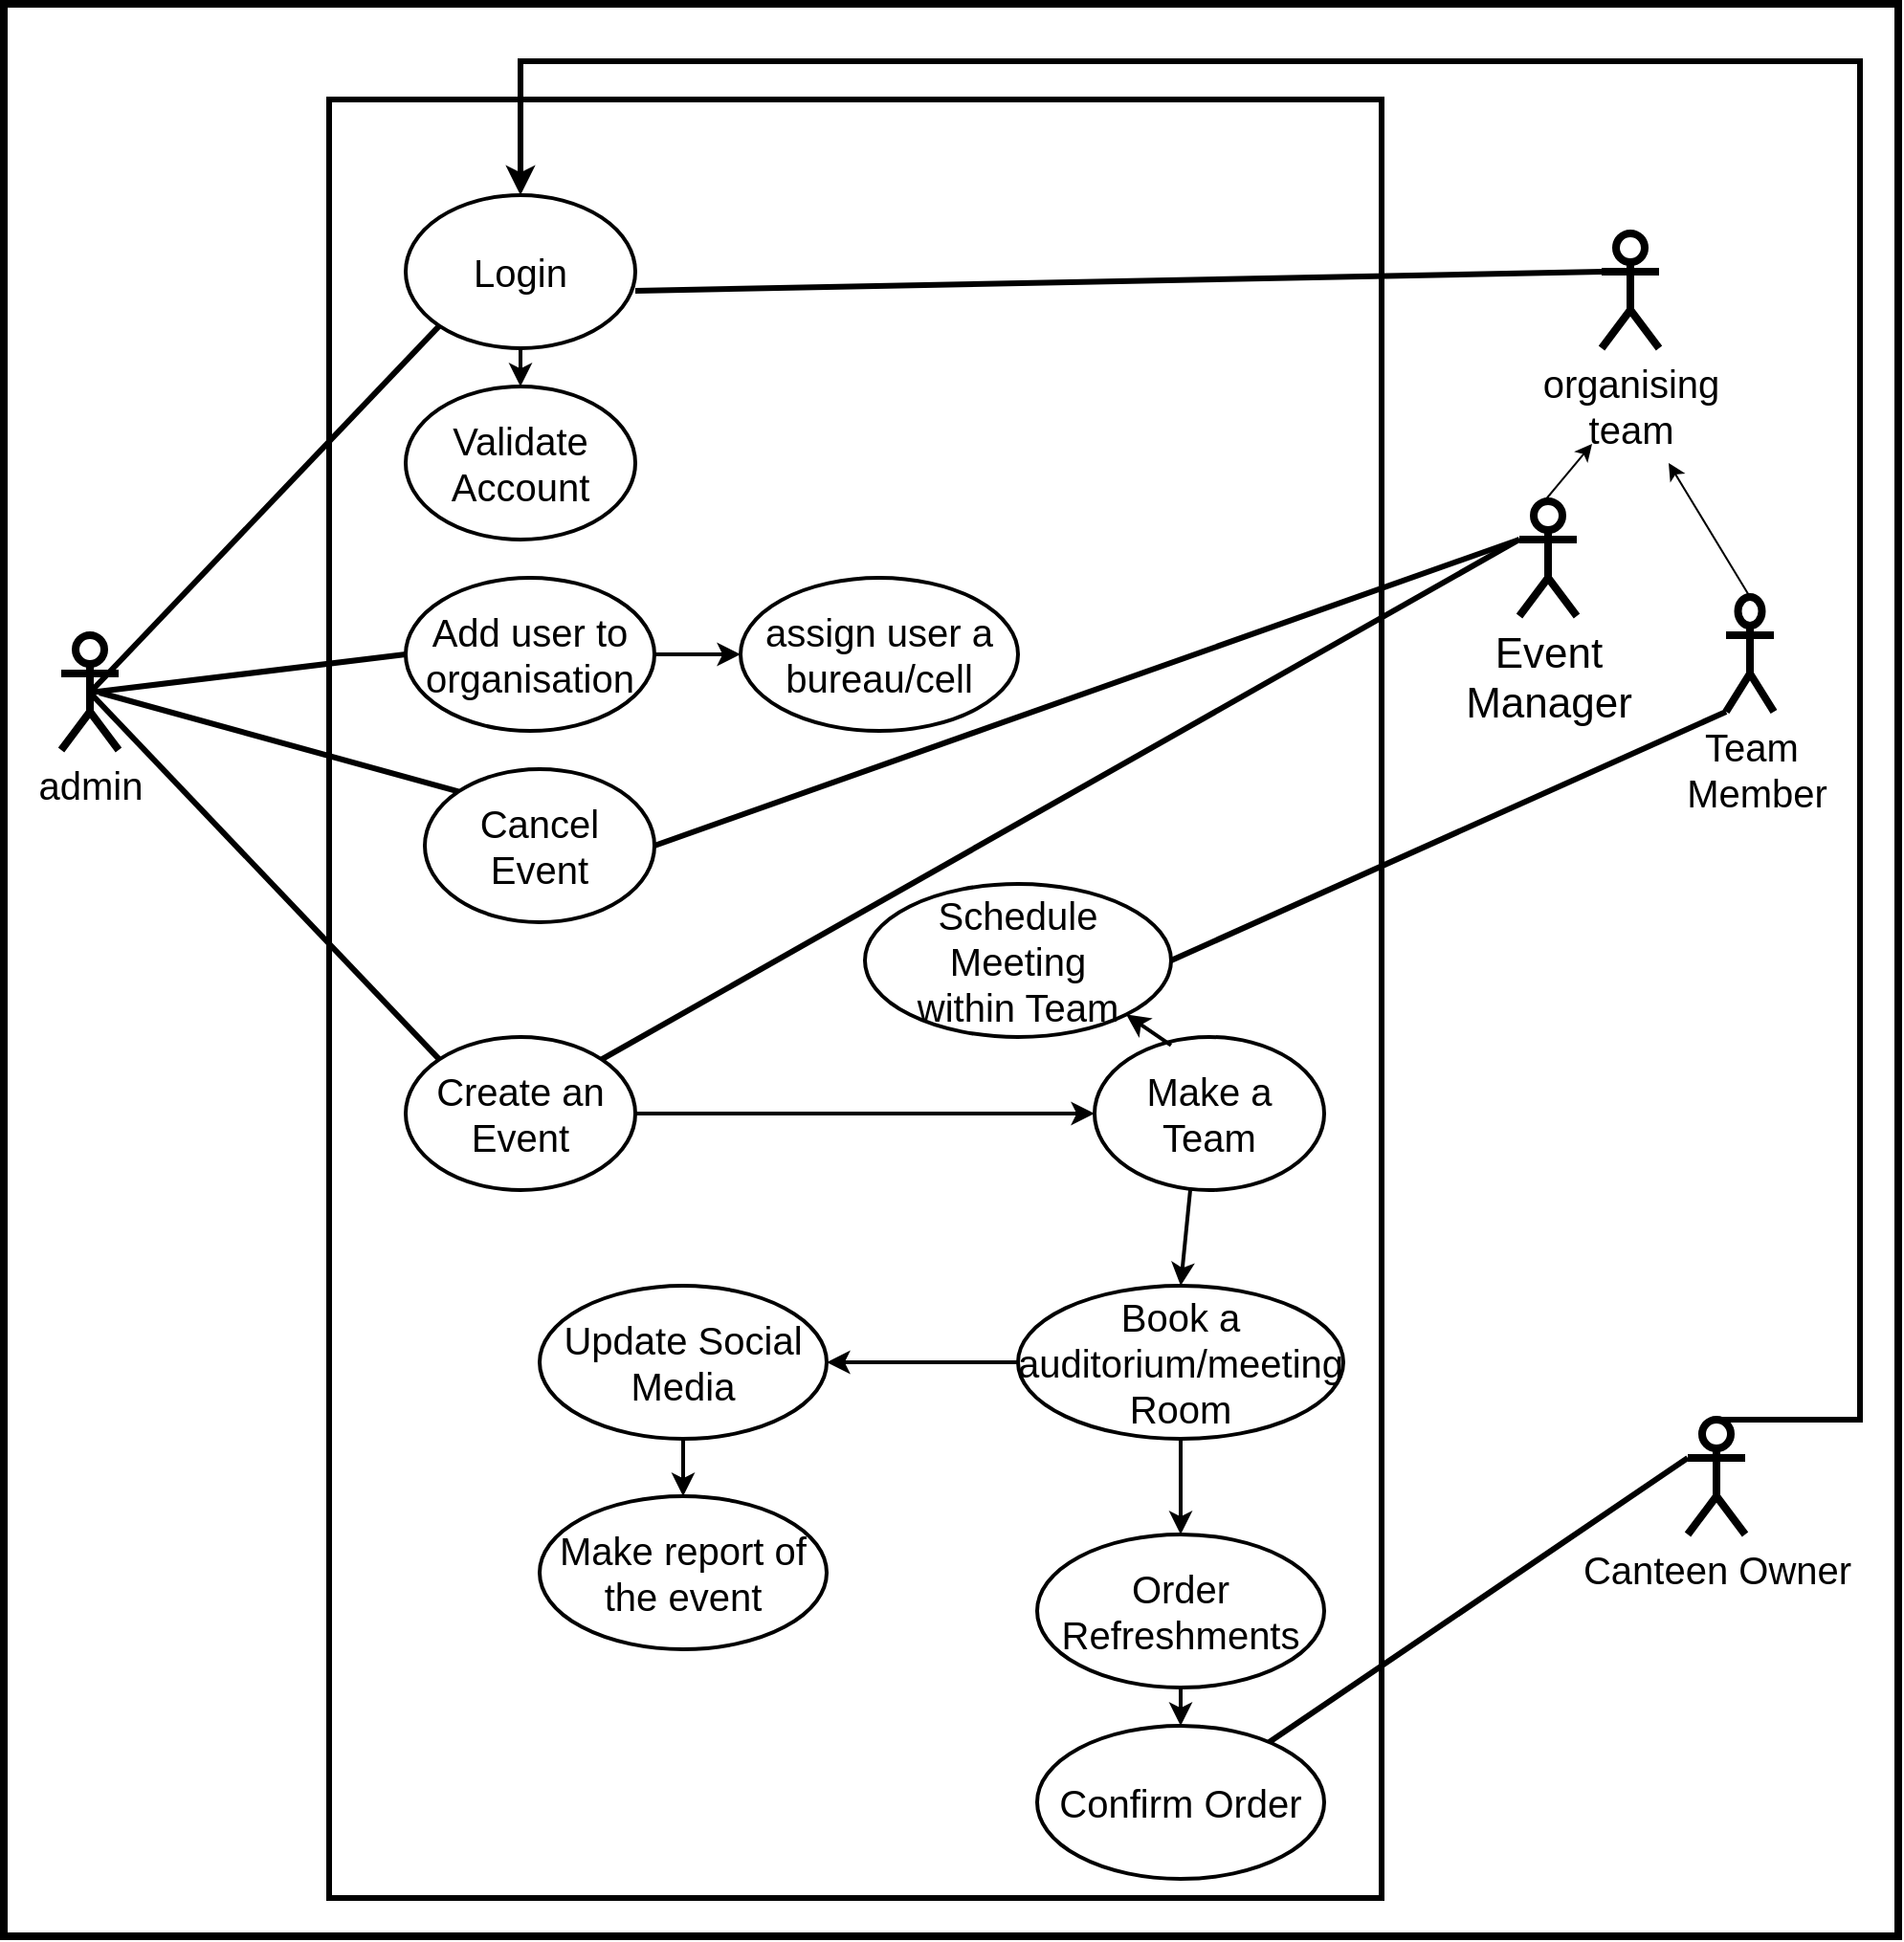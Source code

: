 <mxfile version="17.1.3" type="github">
  <diagram id="72xdUwbH5XGnH5m5ktAG" name="Page-1">
    <mxGraphModel dx="2400" dy="1488" grid="1" gridSize="10" guides="1" tooltips="1" connect="1" arrows="1" fold="1" page="1" pageScale="1" pageWidth="850" pageHeight="1100" math="0" shadow="0">
      <root>
        <mxCell id="0" />
        <mxCell id="1" parent="0" />
        <mxCell id="xTvyXRYa4b6-l9Pv-uVp-2" value="" style="rounded=0;whiteSpace=wrap;html=1;strokeWidth=4;" parent="1" vertex="1">
          <mxGeometry x="350" y="470" width="990" height="1010" as="geometry" />
        </mxCell>
        <mxCell id="xTvyXRYa4b6-l9Pv-uVp-1" value="admin&lt;br style=&quot;font-size: 20px;&quot;&gt;" style="shape=umlActor;verticalLabelPosition=bottom;verticalAlign=top;html=1;outlineConnect=0;strokeWidth=4;fontSize=20;" parent="1" vertex="1">
          <mxGeometry x="380" y="800" width="30" height="60" as="geometry" />
        </mxCell>
        <mxCell id="m2_T-DbBgN0hlFFA3NLw-1" value="" style="ellipse;whiteSpace=wrap;html=1;" parent="1" vertex="1">
          <mxGeometry x="520" y="620" width="120" height="80" as="geometry" />
        </mxCell>
        <mxCell id="m2_T-DbBgN0hlFFA3NLw-3" value="" style="rounded=0;whiteSpace=wrap;html=1;strokeWidth=3;" parent="1" vertex="1">
          <mxGeometry x="520" y="520" width="550" height="940" as="geometry" />
        </mxCell>
        <mxCell id="N2GpOZxIEXrOJVGLXKo0-23" style="edgeStyle=orthogonalEdgeStyle;rounded=0;orthogonalLoop=1;jettySize=auto;html=1;exitX=0.5;exitY=1;exitDx=0;exitDy=0;entryX=0.5;entryY=0;entryDx=0;entryDy=0;strokeWidth=2;" parent="1" source="N2GpOZxIEXrOJVGLXKo0-2" target="N2GpOZxIEXrOJVGLXKo0-3" edge="1">
          <mxGeometry relative="1" as="geometry" />
        </mxCell>
        <mxCell id="N2GpOZxIEXrOJVGLXKo0-2" value="Login" style="ellipse;whiteSpace=wrap;html=1;strokeWidth=2;fontSize=20;" parent="1" vertex="1">
          <mxGeometry x="560" y="570" width="120" height="80" as="geometry" />
        </mxCell>
        <mxCell id="N2GpOZxIEXrOJVGLXKo0-3" value="Validate Account" style="ellipse;whiteSpace=wrap;html=1;strokeWidth=2;fontSize=20;" parent="1" vertex="1">
          <mxGeometry x="560" y="670" width="120" height="80" as="geometry" />
        </mxCell>
        <mxCell id="N2GpOZxIEXrOJVGLXKo0-4" value="Create an Event" style="ellipse;whiteSpace=wrap;html=1;strokeWidth=2;fontSize=20;" parent="1" vertex="1">
          <mxGeometry x="560" y="1010" width="120" height="80" as="geometry" />
        </mxCell>
        <mxCell id="N2GpOZxIEXrOJVGLXKo0-34" style="rounded=0;orthogonalLoop=1;jettySize=auto;html=1;strokeWidth=2;entryX=0.5;entryY=0;entryDx=0;entryDy=0;" parent="1" target="N2GpOZxIEXrOJVGLXKo0-6" edge="1">
          <mxGeometry relative="1" as="geometry">
            <mxPoint x="970" y="1090" as="sourcePoint" />
          </mxGeometry>
        </mxCell>
        <mxCell id="N2GpOZxIEXrOJVGLXKo0-5" value="Make a Team" style="ellipse;whiteSpace=wrap;html=1;strokeWidth=2;fontSize=20;" parent="1" vertex="1">
          <mxGeometry x="920" y="1010" width="120" height="80" as="geometry" />
        </mxCell>
        <mxCell id="N2GpOZxIEXrOJVGLXKo0-38" style="edgeStyle=orthogonalEdgeStyle;rounded=0;orthogonalLoop=1;jettySize=auto;html=1;exitX=0.5;exitY=1;exitDx=0;exitDy=0;entryX=0.5;entryY=0;entryDx=0;entryDy=0;strokeWidth=2;" parent="1" source="N2GpOZxIEXrOJVGLXKo0-6" target="N2GpOZxIEXrOJVGLXKo0-7" edge="1">
          <mxGeometry relative="1" as="geometry" />
        </mxCell>
        <mxCell id="xvBi3D_ek0O3-a3gkkc2-36" style="rounded=0;orthogonalLoop=1;jettySize=auto;html=1;entryX=1;entryY=0.5;entryDx=0;entryDy=0;strokeWidth=2;" parent="1" target="N2GpOZxIEXrOJVGLXKo0-26" edge="1">
          <mxGeometry relative="1" as="geometry">
            <mxPoint x="940" y="1180" as="sourcePoint" />
          </mxGeometry>
        </mxCell>
        <mxCell id="N2GpOZxIEXrOJVGLXKo0-6" value="Book a auditorium/meeting Room" style="ellipse;whiteSpace=wrap;html=1;strokeWidth=2;fontSize=20;" parent="1" vertex="1">
          <mxGeometry x="880" y="1140" width="170" height="80" as="geometry" />
        </mxCell>
        <mxCell id="xvBi3D_ek0O3-a3gkkc2-37" style="edgeStyle=orthogonalEdgeStyle;rounded=0;orthogonalLoop=1;jettySize=auto;html=1;exitX=0.5;exitY=1;exitDx=0;exitDy=0;entryX=0.5;entryY=0;entryDx=0;entryDy=0;strokeWidth=2;" parent="1" source="N2GpOZxIEXrOJVGLXKo0-7" target="xvBi3D_ek0O3-a3gkkc2-32" edge="1">
          <mxGeometry relative="1" as="geometry" />
        </mxCell>
        <mxCell id="N2GpOZxIEXrOJVGLXKo0-7" value="Order Refreshments" style="ellipse;whiteSpace=wrap;html=1;strokeWidth=2;fontSize=20;" parent="1" vertex="1">
          <mxGeometry x="890" y="1270" width="150" height="80" as="geometry" />
        </mxCell>
        <mxCell id="N2GpOZxIEXrOJVGLXKo0-9" value="organising&lt;br&gt;team" style="shape=umlActor;verticalLabelPosition=bottom;verticalAlign=top;html=1;outlineConnect=0;strokeWidth=4;fontSize=20;" parent="1" vertex="1">
          <mxGeometry x="1185" y="590" width="30" height="60" as="geometry" />
        </mxCell>
        <mxCell id="N2GpOZxIEXrOJVGLXKo0-11" value="Cancel Event" style="ellipse;whiteSpace=wrap;html=1;strokeWidth=2;fontSize=20;" parent="1" vertex="1">
          <mxGeometry x="570" y="870" width="120" height="80" as="geometry" />
        </mxCell>
        <mxCell id="xvBi3D_ek0O3-a3gkkc2-22" style="edgeStyle=orthogonalEdgeStyle;rounded=0;orthogonalLoop=1;jettySize=auto;html=1;exitX=1;exitY=0.5;exitDx=0;exitDy=0;entryX=0;entryY=0.5;entryDx=0;entryDy=0;strokeWidth=2;" parent="1" source="N2GpOZxIEXrOJVGLXKo0-20" target="xvBi3D_ek0O3-a3gkkc2-21" edge="1">
          <mxGeometry relative="1" as="geometry" />
        </mxCell>
        <mxCell id="N2GpOZxIEXrOJVGLXKo0-20" value="Add user to organisation" style="ellipse;whiteSpace=wrap;html=1;strokeWidth=2;fontSize=20;" parent="1" vertex="1">
          <mxGeometry x="560" y="770" width="130" height="80" as="geometry" />
        </mxCell>
        <mxCell id="N2GpOZxIEXrOJVGLXKo0-21" value="" style="endArrow=none;html=1;rounded=0;entryX=0;entryY=1;entryDx=0;entryDy=0;strokeWidth=3;" parent="1" target="N2GpOZxIEXrOJVGLXKo0-2" edge="1">
          <mxGeometry width="50" height="50" relative="1" as="geometry">
            <mxPoint x="395" y="830" as="sourcePoint" />
            <mxPoint x="560" y="600" as="targetPoint" />
          </mxGeometry>
        </mxCell>
        <mxCell id="N2GpOZxIEXrOJVGLXKo0-25" value="" style="endArrow=none;html=1;rounded=0;exitX=0.5;exitY=0.5;exitDx=0;exitDy=0;exitPerimeter=0;entryX=0;entryY=0.5;entryDx=0;entryDy=0;strokeWidth=3;" parent="1" source="xTvyXRYa4b6-l9Pv-uVp-1" target="N2GpOZxIEXrOJVGLXKo0-20" edge="1">
          <mxGeometry width="50" height="50" relative="1" as="geometry">
            <mxPoint x="770" y="1010" as="sourcePoint" />
            <mxPoint x="820" y="960" as="targetPoint" />
          </mxGeometry>
        </mxCell>
        <mxCell id="xvBi3D_ek0O3-a3gkkc2-3" style="edgeStyle=orthogonalEdgeStyle;rounded=0;orthogonalLoop=1;jettySize=auto;html=1;exitX=0.5;exitY=1;exitDx=0;exitDy=0;entryX=0.5;entryY=0;entryDx=0;entryDy=0;strokeWidth=2;" parent="1" source="N2GpOZxIEXrOJVGLXKo0-26" target="xvBi3D_ek0O3-a3gkkc2-2" edge="1">
          <mxGeometry relative="1" as="geometry" />
        </mxCell>
        <mxCell id="N2GpOZxIEXrOJVGLXKo0-26" value="Update Social Media" style="ellipse;whiteSpace=wrap;html=1;strokeWidth=2;fontSize=20;" parent="1" vertex="1">
          <mxGeometry x="630" y="1140" width="150" height="80" as="geometry" />
        </mxCell>
        <mxCell id="N2GpOZxIEXrOJVGLXKo0-40" value="" style="endArrow=none;html=1;rounded=0;exitX=0.5;exitY=0.5;exitDx=0;exitDy=0;exitPerimeter=0;entryX=0;entryY=0;entryDx=0;entryDy=0;strokeWidth=3;" parent="1" source="xTvyXRYa4b6-l9Pv-uVp-1" target="N2GpOZxIEXrOJVGLXKo0-4" edge="1">
          <mxGeometry width="50" height="50" relative="1" as="geometry">
            <mxPoint x="520" y="930" as="sourcePoint" />
            <mxPoint x="570" y="880" as="targetPoint" />
          </mxGeometry>
        </mxCell>
        <mxCell id="N2GpOZxIEXrOJVGLXKo0-41" value="" style="endArrow=none;html=1;rounded=0;entryX=0;entryY=0;entryDx=0;entryDy=0;strokeWidth=3;" parent="1" target="N2GpOZxIEXrOJVGLXKo0-11" edge="1">
          <mxGeometry width="50" height="50" relative="1" as="geometry">
            <mxPoint x="400" y="830" as="sourcePoint" />
            <mxPoint x="560" y="1120" as="targetPoint" />
          </mxGeometry>
        </mxCell>
        <mxCell id="xvBi3D_ek0O3-a3gkkc2-2" value="Make report of the event" style="ellipse;whiteSpace=wrap;html=1;strokeWidth=2;fontSize=20;" parent="1" vertex="1">
          <mxGeometry x="630" y="1250" width="150" height="80" as="geometry" />
        </mxCell>
        <mxCell id="xvBi3D_ek0O3-a3gkkc2-4" value="Event &lt;br&gt;Manager" style="shape=umlActor;verticalLabelPosition=bottom;verticalAlign=top;html=1;outlineConnect=0;strokeWidth=4;fontSize=22;" parent="1" vertex="1">
          <mxGeometry x="1142" y="730" width="30" height="60" as="geometry" />
        </mxCell>
        <mxCell id="xvBi3D_ek0O3-a3gkkc2-8" value="" style="endArrow=classic;html=1;rounded=0;" parent="1" edge="1">
          <mxGeometry width="50" height="50" relative="1" as="geometry">
            <mxPoint x="1155" y="730" as="sourcePoint" />
            <mxPoint x="1180" y="700" as="targetPoint" />
          </mxGeometry>
        </mxCell>
        <mxCell id="xvBi3D_ek0O3-a3gkkc2-9" value="Team&lt;br&gt;&amp;nbsp;Member" style="shape=umlActor;verticalLabelPosition=bottom;verticalAlign=top;html=1;outlineConnect=0;strokeWidth=4;fontSize=20;" parent="1" vertex="1">
          <mxGeometry x="1250" y="780" width="25" height="60" as="geometry" />
        </mxCell>
        <mxCell id="xvBi3D_ek0O3-a3gkkc2-14" value="" style="endArrow=classic;html=1;rounded=0;exitX=0.5;exitY=0;exitDx=0;exitDy=0;exitPerimeter=0;" parent="1" source="xvBi3D_ek0O3-a3gkkc2-9" edge="1">
          <mxGeometry width="50" height="50" relative="1" as="geometry">
            <mxPoint x="1165" y="740" as="sourcePoint" />
            <mxPoint x="1220" y="710" as="targetPoint" />
          </mxGeometry>
        </mxCell>
        <mxCell id="xvBi3D_ek0O3-a3gkkc2-19" value="" style="endArrow=none;html=1;rounded=0;entryX=0;entryY=0.333;entryDx=0;entryDy=0;entryPerimeter=0;strokeWidth=3;" parent="1" target="N2GpOZxIEXrOJVGLXKo0-9" edge="1">
          <mxGeometry width="50" height="50" relative="1" as="geometry">
            <mxPoint x="680" y="620" as="sourcePoint" />
            <mxPoint x="730" y="570" as="targetPoint" />
          </mxGeometry>
        </mxCell>
        <mxCell id="xvBi3D_ek0O3-a3gkkc2-21" value="assign user a bureau/cell" style="ellipse;whiteSpace=wrap;html=1;strokeWidth=2;fontSize=20;" parent="1" vertex="1">
          <mxGeometry x="735" y="770" width="145" height="80" as="geometry" />
        </mxCell>
        <mxCell id="xvBi3D_ek0O3-a3gkkc2-25" value="" style="endArrow=none;html=1;rounded=0;exitX=1;exitY=0;exitDx=0;exitDy=0;entryX=0;entryY=0.333;entryDx=0;entryDy=0;entryPerimeter=0;strokeWidth=3;" parent="1" source="N2GpOZxIEXrOJVGLXKo0-4" target="xvBi3D_ek0O3-a3gkkc2-4" edge="1">
          <mxGeometry width="50" height="50" relative="1" as="geometry">
            <mxPoint x="590" y="970" as="sourcePoint" />
            <mxPoint x="640" y="920" as="targetPoint" />
          </mxGeometry>
        </mxCell>
        <mxCell id="xvBi3D_ek0O3-a3gkkc2-26" value="" style="endArrow=none;html=1;rounded=0;entryX=0;entryY=1;entryDx=0;entryDy=0;entryPerimeter=0;strokeWidth=3;exitX=1;exitY=0.5;exitDx=0;exitDy=0;" parent="1" source="N2GpOZxIEXrOJVGLXKo0-27" target="xvBi3D_ek0O3-a3gkkc2-9" edge="1">
          <mxGeometry width="50" height="50" relative="1" as="geometry">
            <mxPoint x="840" y="1030" as="sourcePoint" />
            <mxPoint x="920" y="860" as="targetPoint" />
            <Array as="points" />
          </mxGeometry>
        </mxCell>
        <mxCell id="xvBi3D_ek0O3-a3gkkc2-42" style="edgeStyle=orthogonalEdgeStyle;rounded=0;orthogonalLoop=1;jettySize=auto;html=1;exitX=0.5;exitY=0;exitDx=0;exitDy=0;exitPerimeter=0;entryX=0.5;entryY=0;entryDx=0;entryDy=0;strokeWidth=3;" parent="1" source="xvBi3D_ek0O3-a3gkkc2-27" target="N2GpOZxIEXrOJVGLXKo0-2" edge="1">
          <mxGeometry relative="1" as="geometry">
            <Array as="points">
              <mxPoint x="1320" y="1210" />
              <mxPoint x="1320" y="500" />
              <mxPoint x="620" y="500" />
            </Array>
          </mxGeometry>
        </mxCell>
        <mxCell id="xvBi3D_ek0O3-a3gkkc2-27" value="Canteen Owner" style="shape=umlActor;verticalLabelPosition=bottom;verticalAlign=top;html=1;outlineConnect=0;strokeWidth=4;fontSize=20;" parent="1" vertex="1">
          <mxGeometry x="1230" y="1210" width="30" height="60" as="geometry" />
        </mxCell>
        <mxCell id="xvBi3D_ek0O3-a3gkkc2-32" value="Confirm Order" style="ellipse;whiteSpace=wrap;html=1;strokeWidth=2;fontSize=20;" parent="1" vertex="1">
          <mxGeometry x="890" y="1370" width="150" height="80" as="geometry" />
        </mxCell>
        <mxCell id="xvBi3D_ek0O3-a3gkkc2-39" value="" style="endArrow=none;html=1;rounded=0;entryX=0;entryY=0.333;entryDx=0;entryDy=0;entryPerimeter=0;strokeWidth=3;" parent="1" source="xvBi3D_ek0O3-a3gkkc2-32" target="xvBi3D_ek0O3-a3gkkc2-27" edge="1">
          <mxGeometry width="50" height="50" relative="1" as="geometry">
            <mxPoint x="770" y="1150" as="sourcePoint" />
            <mxPoint x="820" y="1100" as="targetPoint" />
          </mxGeometry>
        </mxCell>
        <mxCell id="xvBi3D_ek0O3-a3gkkc2-41" value="" style="endArrow=none;html=1;rounded=0;entryX=0;entryY=0.333;entryDx=0;entryDy=0;entryPerimeter=0;strokeWidth=3;exitX=1;exitY=0.5;exitDx=0;exitDy=0;" parent="1" source="N2GpOZxIEXrOJVGLXKo0-11" target="xvBi3D_ek0O3-a3gkkc2-4" edge="1">
          <mxGeometry width="50" height="50" relative="1" as="geometry">
            <mxPoint x="670" y="980" as="sourcePoint" />
            <mxPoint x="720" y="930" as="targetPoint" />
          </mxGeometry>
        </mxCell>
        <mxCell id="N2GpOZxIEXrOJVGLXKo0-27" value="Schedule Meeting&lt;br style=&quot;font-size: 20px;&quot;&gt;within Team" style="ellipse;whiteSpace=wrap;html=1;strokeWidth=2;fontSize=20;" parent="1" vertex="1">
          <mxGeometry x="800" y="930" width="160" height="80" as="geometry" />
        </mxCell>
        <mxCell id="erEggMbfo1zzaU42bNl_-11" style="rounded=0;orthogonalLoop=1;jettySize=auto;html=1;strokeWidth=2;exitX=0.333;exitY=0.054;exitDx=0;exitDy=0;exitPerimeter=0;entryX=1;entryY=1;entryDx=0;entryDy=0;" parent="1" source="N2GpOZxIEXrOJVGLXKo0-5" target="N2GpOZxIEXrOJVGLXKo0-27" edge="1">
          <mxGeometry relative="1" as="geometry">
            <mxPoint x="980" y="1100" as="sourcePoint" />
            <mxPoint x="940" y="990" as="targetPoint" />
          </mxGeometry>
        </mxCell>
        <mxCell id="erEggMbfo1zzaU42bNl_-12" style="rounded=0;orthogonalLoop=1;jettySize=auto;html=1;strokeWidth=2;entryX=0;entryY=0.5;entryDx=0;entryDy=0;exitX=1;exitY=0.5;exitDx=0;exitDy=0;" parent="1" source="N2GpOZxIEXrOJVGLXKo0-4" target="N2GpOZxIEXrOJVGLXKo0-5" edge="1">
          <mxGeometry relative="1" as="geometry">
            <mxPoint x="990" y="1110" as="sourcePoint" />
            <mxPoint x="985" y="1160" as="targetPoint" />
          </mxGeometry>
        </mxCell>
      </root>
    </mxGraphModel>
  </diagram>
</mxfile>
